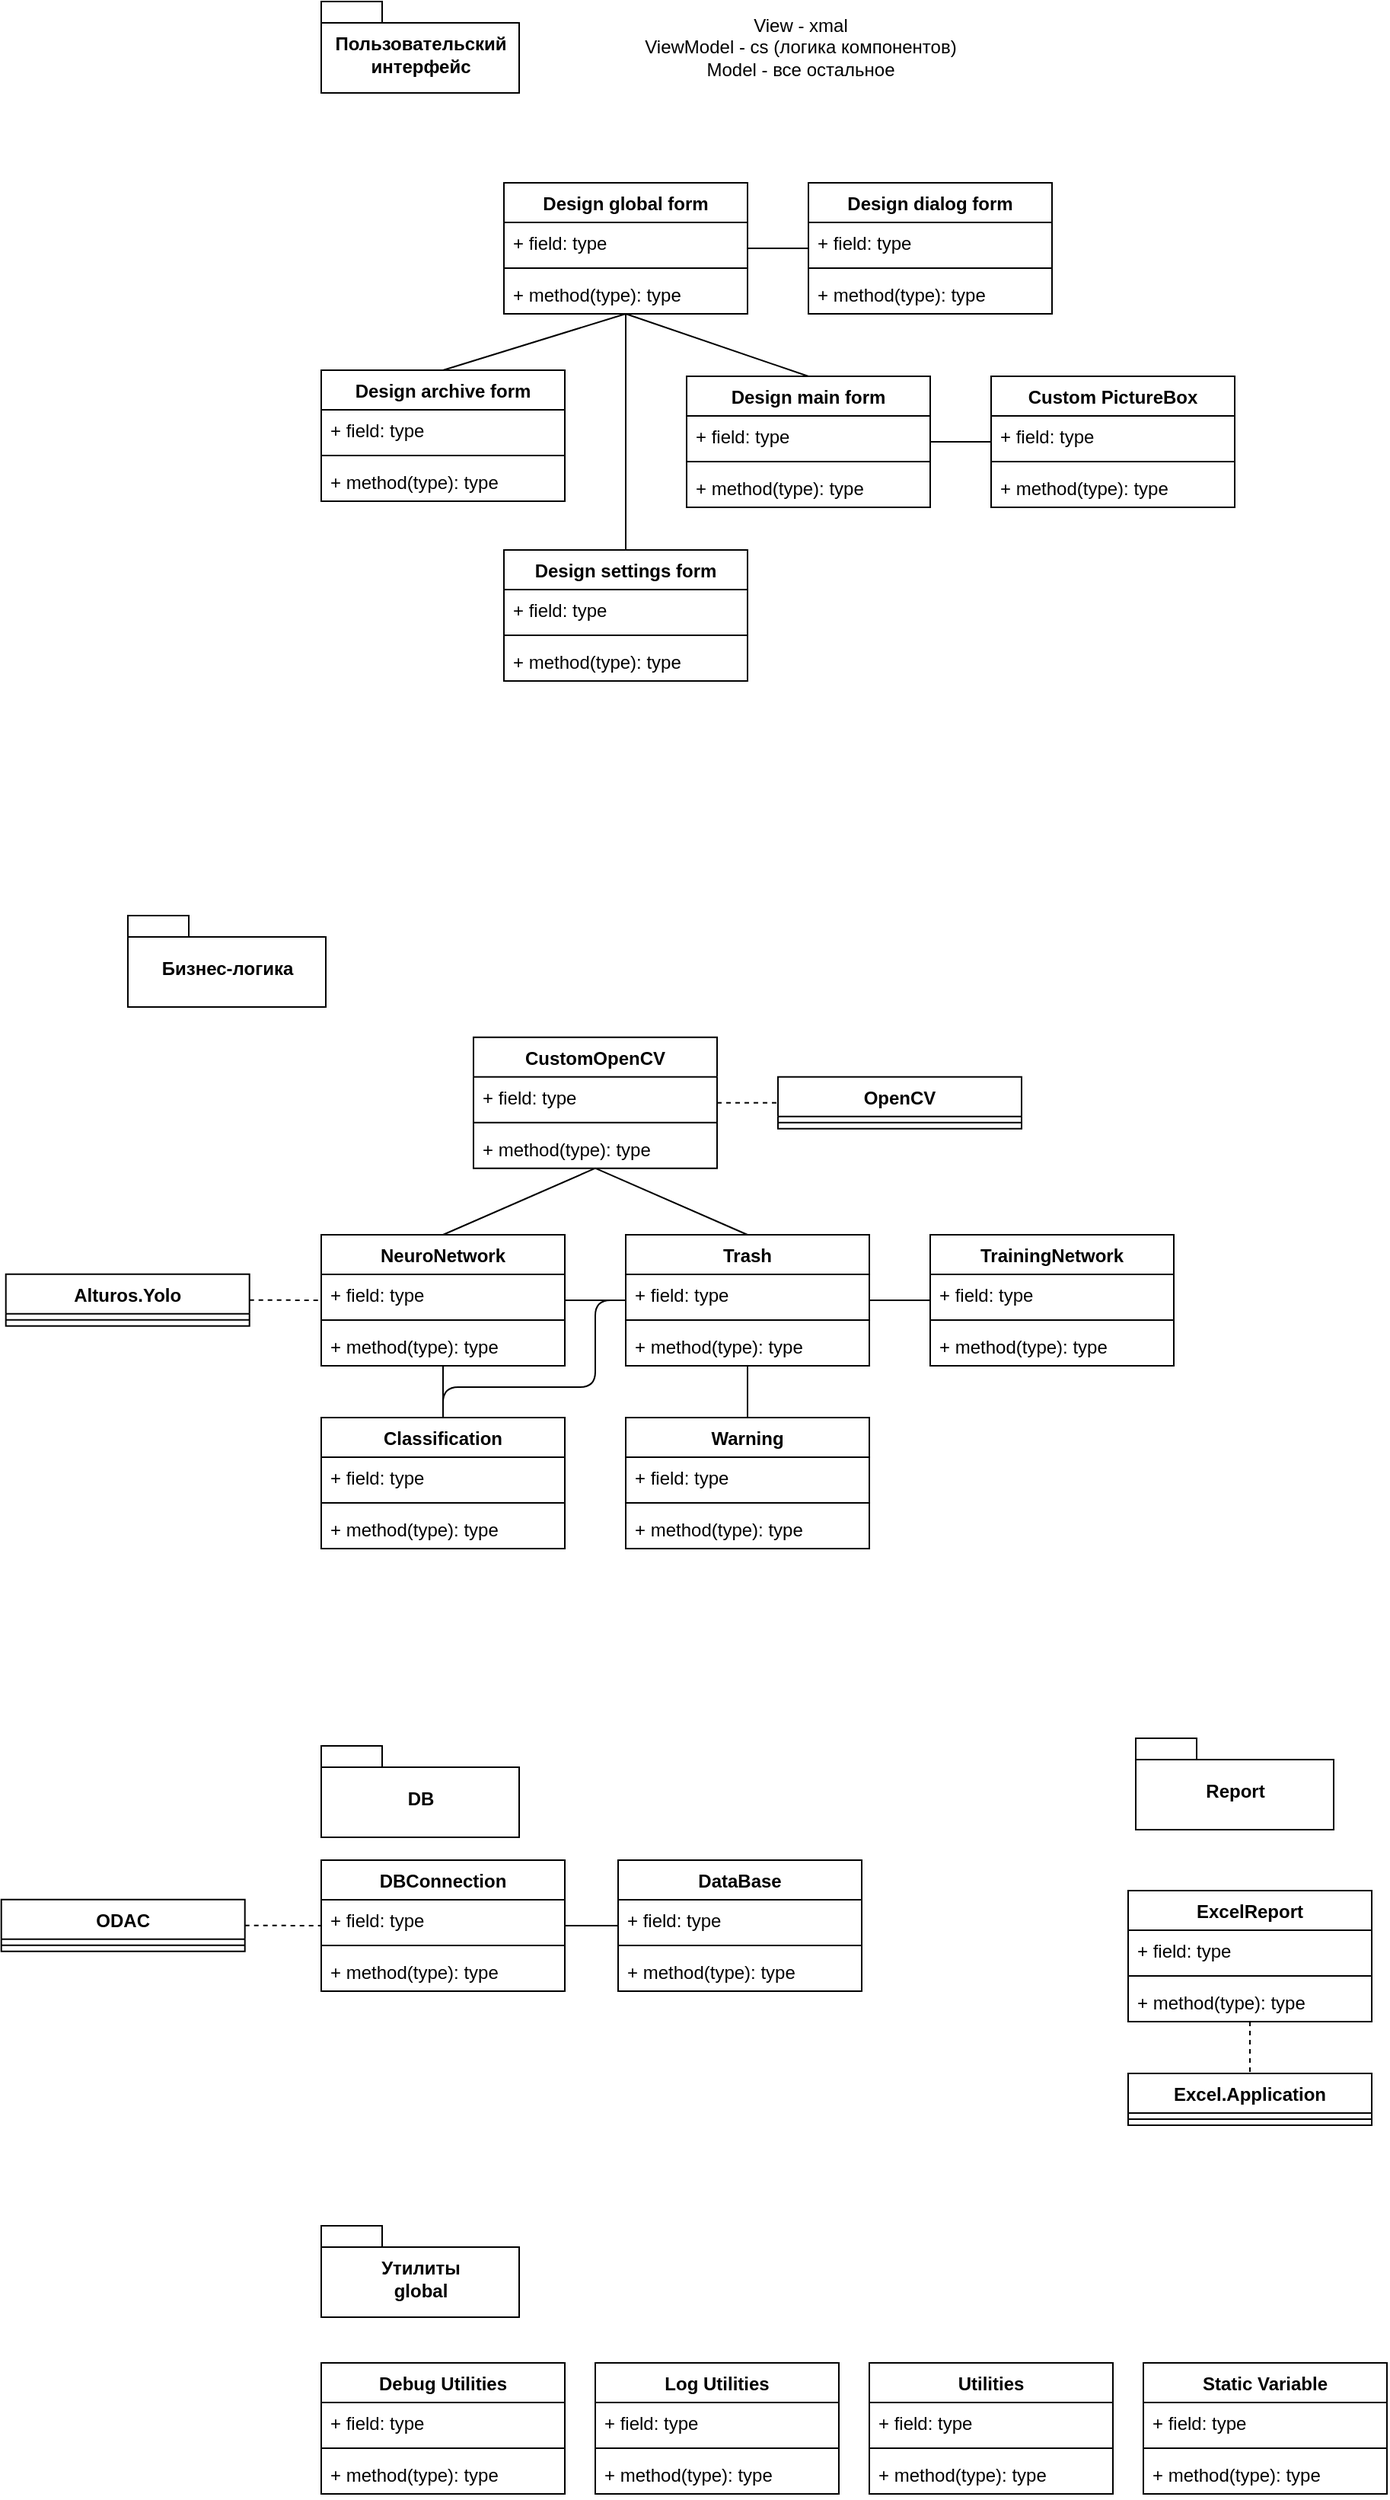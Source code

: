 <mxfile version="12.1.3" type="github" pages="1">
  <diagram id="XDiO8jFFn4SJrxEM6MWL" name="Page-1">
    <mxGraphModel dx="1851" dy="1703" grid="1" gridSize="10" guides="1" tooltips="1" connect="1" arrows="1" fold="1" page="1" pageScale="1" pageWidth="827" pageHeight="1169" math="0" shadow="0">
      <root>
        <mxCell id="0"/>
        <mxCell id="1" parent="0"/>
        <mxCell id="pUaezIKG5SH9zL5whbPJ-2" value="Design global form" style="swimlane;fontStyle=1;align=center;verticalAlign=top;childLayout=stackLayout;horizontal=1;startSize=26;horizontalStack=0;resizeParent=1;resizeParentMax=0;resizeLast=0;collapsible=1;marginBottom=0;" parent="1" vertex="1">
          <mxGeometry x="160" y="79" width="160" height="86" as="geometry"/>
        </mxCell>
        <mxCell id="pUaezIKG5SH9zL5whbPJ-3" value="+ field: type" style="text;strokeColor=none;fillColor=none;align=left;verticalAlign=top;spacingLeft=4;spacingRight=4;overflow=hidden;rotatable=0;points=[[0,0.5],[1,0.5]];portConstraint=eastwest;" parent="pUaezIKG5SH9zL5whbPJ-2" vertex="1">
          <mxGeometry y="26" width="160" height="26" as="geometry"/>
        </mxCell>
        <mxCell id="pUaezIKG5SH9zL5whbPJ-4" value="" style="line;strokeWidth=1;fillColor=none;align=left;verticalAlign=middle;spacingTop=-1;spacingLeft=3;spacingRight=3;rotatable=0;labelPosition=right;points=[];portConstraint=eastwest;" parent="pUaezIKG5SH9zL5whbPJ-2" vertex="1">
          <mxGeometry y="52" width="160" height="8" as="geometry"/>
        </mxCell>
        <mxCell id="pUaezIKG5SH9zL5whbPJ-5" value="+ method(type): type" style="text;strokeColor=none;fillColor=none;align=left;verticalAlign=top;spacingLeft=4;spacingRight=4;overflow=hidden;rotatable=0;points=[[0,0.5],[1,0.5]];portConstraint=eastwest;" parent="pUaezIKG5SH9zL5whbPJ-2" vertex="1">
          <mxGeometry y="60" width="160" height="26" as="geometry"/>
        </mxCell>
        <mxCell id="pUaezIKG5SH9zL5whbPJ-6" value="Design main form" style="swimlane;fontStyle=1;align=center;verticalAlign=top;childLayout=stackLayout;horizontal=1;startSize=26;horizontalStack=0;resizeParent=1;resizeParentMax=0;resizeLast=0;collapsible=1;marginBottom=0;" parent="1" vertex="1">
          <mxGeometry x="280" y="206" width="160" height="86" as="geometry"/>
        </mxCell>
        <mxCell id="pUaezIKG5SH9zL5whbPJ-7" value="+ field: type" style="text;strokeColor=none;fillColor=none;align=left;verticalAlign=top;spacingLeft=4;spacingRight=4;overflow=hidden;rotatable=0;points=[[0,0.5],[1,0.5]];portConstraint=eastwest;" parent="pUaezIKG5SH9zL5whbPJ-6" vertex="1">
          <mxGeometry y="26" width="160" height="26" as="geometry"/>
        </mxCell>
        <mxCell id="pUaezIKG5SH9zL5whbPJ-8" value="" style="line;strokeWidth=1;fillColor=none;align=left;verticalAlign=middle;spacingTop=-1;spacingLeft=3;spacingRight=3;rotatable=0;labelPosition=right;points=[];portConstraint=eastwest;" parent="pUaezIKG5SH9zL5whbPJ-6" vertex="1">
          <mxGeometry y="52" width="160" height="8" as="geometry"/>
        </mxCell>
        <mxCell id="pUaezIKG5SH9zL5whbPJ-9" value="+ method(type): type" style="text;strokeColor=none;fillColor=none;align=left;verticalAlign=top;spacingLeft=4;spacingRight=4;overflow=hidden;rotatable=0;points=[[0,0.5],[1,0.5]];portConstraint=eastwest;" parent="pUaezIKG5SH9zL5whbPJ-6" vertex="1">
          <mxGeometry y="60" width="160" height="26" as="geometry"/>
        </mxCell>
        <mxCell id="pUaezIKG5SH9zL5whbPJ-10" value="Design archive form" style="swimlane;fontStyle=1;align=center;verticalAlign=top;childLayout=stackLayout;horizontal=1;startSize=26;horizontalStack=0;resizeParent=1;resizeParentMax=0;resizeLast=0;collapsible=1;marginBottom=0;" parent="1" vertex="1">
          <mxGeometry x="40" y="202" width="160" height="86" as="geometry"/>
        </mxCell>
        <mxCell id="pUaezIKG5SH9zL5whbPJ-11" value="+ field: type" style="text;strokeColor=none;fillColor=none;align=left;verticalAlign=top;spacingLeft=4;spacingRight=4;overflow=hidden;rotatable=0;points=[[0,0.5],[1,0.5]];portConstraint=eastwest;" parent="pUaezIKG5SH9zL5whbPJ-10" vertex="1">
          <mxGeometry y="26" width="160" height="26" as="geometry"/>
        </mxCell>
        <mxCell id="pUaezIKG5SH9zL5whbPJ-12" value="" style="line;strokeWidth=1;fillColor=none;align=left;verticalAlign=middle;spacingTop=-1;spacingLeft=3;spacingRight=3;rotatable=0;labelPosition=right;points=[];portConstraint=eastwest;" parent="pUaezIKG5SH9zL5whbPJ-10" vertex="1">
          <mxGeometry y="52" width="160" height="8" as="geometry"/>
        </mxCell>
        <mxCell id="pUaezIKG5SH9zL5whbPJ-13" value="+ method(type): type" style="text;strokeColor=none;fillColor=none;align=left;verticalAlign=top;spacingLeft=4;spacingRight=4;overflow=hidden;rotatable=0;points=[[0,0.5],[1,0.5]];portConstraint=eastwest;" parent="pUaezIKG5SH9zL5whbPJ-10" vertex="1">
          <mxGeometry y="60" width="160" height="26" as="geometry"/>
        </mxCell>
        <mxCell id="pUaezIKG5SH9zL5whbPJ-18" value="Custom PictureBox" style="swimlane;fontStyle=1;align=center;verticalAlign=top;childLayout=stackLayout;horizontal=1;startSize=26;horizontalStack=0;resizeParent=1;resizeParentMax=0;resizeLast=0;collapsible=1;marginBottom=0;" parent="1" vertex="1">
          <mxGeometry x="480" y="206" width="160" height="86" as="geometry"/>
        </mxCell>
        <mxCell id="pUaezIKG5SH9zL5whbPJ-19" value="+ field: type" style="text;strokeColor=none;fillColor=none;align=left;verticalAlign=top;spacingLeft=4;spacingRight=4;overflow=hidden;rotatable=0;points=[[0,0.5],[1,0.5]];portConstraint=eastwest;" parent="pUaezIKG5SH9zL5whbPJ-18" vertex="1">
          <mxGeometry y="26" width="160" height="26" as="geometry"/>
        </mxCell>
        <mxCell id="pUaezIKG5SH9zL5whbPJ-20" value="" style="line;strokeWidth=1;fillColor=none;align=left;verticalAlign=middle;spacingTop=-1;spacingLeft=3;spacingRight=3;rotatable=0;labelPosition=right;points=[];portConstraint=eastwest;" parent="pUaezIKG5SH9zL5whbPJ-18" vertex="1">
          <mxGeometry y="52" width="160" height="8" as="geometry"/>
        </mxCell>
        <mxCell id="pUaezIKG5SH9zL5whbPJ-21" value="+ method(type): type" style="text;strokeColor=none;fillColor=none;align=left;verticalAlign=top;spacingLeft=4;spacingRight=4;overflow=hidden;rotatable=0;points=[[0,0.5],[1,0.5]];portConstraint=eastwest;" parent="pUaezIKG5SH9zL5whbPJ-18" vertex="1">
          <mxGeometry y="60" width="160" height="26" as="geometry"/>
        </mxCell>
        <mxCell id="pUaezIKG5SH9zL5whbPJ-22" value="" style="endArrow=none;html=1;exitX=0.5;exitY=0;exitDx=0;exitDy=0;entryX=0.5;entryY=1;entryDx=0;entryDy=0;" parent="1" source="pUaezIKG5SH9zL5whbPJ-10" target="pUaezIKG5SH9zL5whbPJ-2" edge="1">
          <mxGeometry width="50" height="50" relative="1" as="geometry">
            <mxPoint x="120" y="206" as="sourcePoint"/>
            <mxPoint x="220" y="113" as="targetPoint"/>
          </mxGeometry>
        </mxCell>
        <mxCell id="pUaezIKG5SH9zL5whbPJ-23" value="" style="endArrow=none;html=1;exitX=0.5;exitY=0;exitDx=0;exitDy=0;entryX=0.5;entryY=1;entryDx=0;entryDy=0;" parent="1" source="pUaezIKG5SH9zL5whbPJ-6" target="pUaezIKG5SH9zL5whbPJ-2" edge="1">
          <mxGeometry width="50" height="50" relative="1" as="geometry">
            <mxPoint x="160" y="239" as="sourcePoint"/>
            <mxPoint x="150" y="152" as="targetPoint"/>
          </mxGeometry>
        </mxCell>
        <mxCell id="pUaezIKG5SH9zL5whbPJ-28" value="" style="endArrow=none;html=1;entryX=0;entryY=0.5;entryDx=0;entryDy=0;exitX=1;exitY=0.5;exitDx=0;exitDy=0;" parent="1" source="pUaezIKG5SH9zL5whbPJ-6" target="pUaezIKG5SH9zL5whbPJ-18" edge="1">
          <mxGeometry width="50" height="50" relative="1" as="geometry">
            <mxPoint x="420" y="316" as="sourcePoint"/>
            <mxPoint x="440" y="266" as="targetPoint"/>
          </mxGeometry>
        </mxCell>
        <mxCell id="pUaezIKG5SH9zL5whbPJ-31" value="Пользовательский&lt;br&gt;интерфейс" style="shape=folder;fontStyle=1;spacingTop=10;tabWidth=40;tabHeight=14;tabPosition=left;html=1;" parent="1" vertex="1">
          <mxGeometry x="40" y="-40" width="130" height="60" as="geometry"/>
        </mxCell>
        <mxCell id="pUaezIKG5SH9zL5whbPJ-32" value="Бизнес-логика" style="shape=folder;fontStyle=1;spacingTop=10;tabWidth=40;tabHeight=14;tabPosition=left;html=1;" parent="1" vertex="1">
          <mxGeometry x="-87" y="560" width="130" height="60" as="geometry"/>
        </mxCell>
        <mxCell id="pUaezIKG5SH9zL5whbPJ-34" value="Утилиты&lt;br&gt;global" style="shape=folder;fontStyle=1;spacingTop=10;tabWidth=40;tabHeight=14;tabPosition=left;html=1;" parent="1" vertex="1">
          <mxGeometry x="40" y="1420" width="130" height="60" as="geometry"/>
        </mxCell>
        <mxCell id="pUaezIKG5SH9zL5whbPJ-35" value="CustomOpenCV" style="swimlane;fontStyle=1;align=center;verticalAlign=top;childLayout=stackLayout;horizontal=1;startSize=26;horizontalStack=0;resizeParent=1;resizeParentMax=0;resizeLast=0;collapsible=1;marginBottom=0;" parent="1" vertex="1">
          <mxGeometry x="140" y="639.845" width="160" height="86" as="geometry"/>
        </mxCell>
        <mxCell id="pUaezIKG5SH9zL5whbPJ-36" value="+ field: type" style="text;strokeColor=none;fillColor=none;align=left;verticalAlign=top;spacingLeft=4;spacingRight=4;overflow=hidden;rotatable=0;points=[[0,0.5],[1,0.5]];portConstraint=eastwest;" parent="pUaezIKG5SH9zL5whbPJ-35" vertex="1">
          <mxGeometry y="26" width="160" height="26" as="geometry"/>
        </mxCell>
        <mxCell id="pUaezIKG5SH9zL5whbPJ-37" value="" style="line;strokeWidth=1;fillColor=none;align=left;verticalAlign=middle;spacingTop=-1;spacingLeft=3;spacingRight=3;rotatable=0;labelPosition=right;points=[];portConstraint=eastwest;" parent="pUaezIKG5SH9zL5whbPJ-35" vertex="1">
          <mxGeometry y="52" width="160" height="8" as="geometry"/>
        </mxCell>
        <mxCell id="pUaezIKG5SH9zL5whbPJ-38" value="+ method(type): type" style="text;strokeColor=none;fillColor=none;align=left;verticalAlign=top;spacingLeft=4;spacingRight=4;overflow=hidden;rotatable=0;points=[[0,0.5],[1,0.5]];portConstraint=eastwest;" parent="pUaezIKG5SH9zL5whbPJ-35" vertex="1">
          <mxGeometry y="60" width="160" height="26" as="geometry"/>
        </mxCell>
        <mxCell id="pUaezIKG5SH9zL5whbPJ-39" value="NeuroNetwork" style="swimlane;fontStyle=1;align=center;verticalAlign=top;childLayout=stackLayout;horizontal=1;startSize=26;horizontalStack=0;resizeParent=1;resizeParentMax=0;resizeLast=0;collapsible=1;marginBottom=0;" parent="1" vertex="1">
          <mxGeometry x="40" y="769.5" width="160" height="86" as="geometry"/>
        </mxCell>
        <mxCell id="pUaezIKG5SH9zL5whbPJ-40" value="+ field: type" style="text;strokeColor=none;fillColor=none;align=left;verticalAlign=top;spacingLeft=4;spacingRight=4;overflow=hidden;rotatable=0;points=[[0,0.5],[1,0.5]];portConstraint=eastwest;" parent="pUaezIKG5SH9zL5whbPJ-39" vertex="1">
          <mxGeometry y="26" width="160" height="26" as="geometry"/>
        </mxCell>
        <mxCell id="pUaezIKG5SH9zL5whbPJ-41" value="" style="line;strokeWidth=1;fillColor=none;align=left;verticalAlign=middle;spacingTop=-1;spacingLeft=3;spacingRight=3;rotatable=0;labelPosition=right;points=[];portConstraint=eastwest;" parent="pUaezIKG5SH9zL5whbPJ-39" vertex="1">
          <mxGeometry y="52" width="160" height="8" as="geometry"/>
        </mxCell>
        <mxCell id="pUaezIKG5SH9zL5whbPJ-42" value="+ method(type): type" style="text;strokeColor=none;fillColor=none;align=left;verticalAlign=top;spacingLeft=4;spacingRight=4;overflow=hidden;rotatable=0;points=[[0,0.5],[1,0.5]];portConstraint=eastwest;" parent="pUaezIKG5SH9zL5whbPJ-39" vertex="1">
          <mxGeometry y="60" width="160" height="26" as="geometry"/>
        </mxCell>
        <mxCell id="pUaezIKG5SH9zL5whbPJ-43" value="Trash" style="swimlane;fontStyle=1;align=center;verticalAlign=top;childLayout=stackLayout;horizontal=1;startSize=26;horizontalStack=0;resizeParent=1;resizeParentMax=0;resizeLast=0;collapsible=1;marginBottom=0;" parent="1" vertex="1">
          <mxGeometry x="240" y="769.5" width="160" height="86" as="geometry"/>
        </mxCell>
        <mxCell id="pUaezIKG5SH9zL5whbPJ-44" value="+ field: type" style="text;strokeColor=none;fillColor=none;align=left;verticalAlign=top;spacingLeft=4;spacingRight=4;overflow=hidden;rotatable=0;points=[[0,0.5],[1,0.5]];portConstraint=eastwest;" parent="pUaezIKG5SH9zL5whbPJ-43" vertex="1">
          <mxGeometry y="26" width="160" height="26" as="geometry"/>
        </mxCell>
        <mxCell id="pUaezIKG5SH9zL5whbPJ-45" value="" style="line;strokeWidth=1;fillColor=none;align=left;verticalAlign=middle;spacingTop=-1;spacingLeft=3;spacingRight=3;rotatable=0;labelPosition=right;points=[];portConstraint=eastwest;" parent="pUaezIKG5SH9zL5whbPJ-43" vertex="1">
          <mxGeometry y="52" width="160" height="8" as="geometry"/>
        </mxCell>
        <mxCell id="pUaezIKG5SH9zL5whbPJ-46" value="+ method(type): type" style="text;strokeColor=none;fillColor=none;align=left;verticalAlign=top;spacingLeft=4;spacingRight=4;overflow=hidden;rotatable=0;points=[[0,0.5],[1,0.5]];portConstraint=eastwest;" parent="pUaezIKG5SH9zL5whbPJ-43" vertex="1">
          <mxGeometry y="60" width="160" height="26" as="geometry"/>
        </mxCell>
        <mxCell id="pUaezIKG5SH9zL5whbPJ-47" value="" style="endArrow=none;html=1;exitX=0.5;exitY=1;exitDx=0;exitDy=0;entryX=0.5;entryY=0;entryDx=0;entryDy=0;" parent="1" source="pUaezIKG5SH9zL5whbPJ-35" target="pUaezIKG5SH9zL5whbPJ-39" edge="1">
          <mxGeometry width="50" height="50" relative="1" as="geometry">
            <mxPoint x="-80" y="859.5" as="sourcePoint"/>
            <mxPoint x="30" y="919.5" as="targetPoint"/>
          </mxGeometry>
        </mxCell>
        <mxCell id="pUaezIKG5SH9zL5whbPJ-48" value="" style="endArrow=none;html=1;exitX=1;exitY=0.5;exitDx=0;exitDy=0;entryX=0;entryY=0.5;entryDx=0;entryDy=0;" parent="1" source="pUaezIKG5SH9zL5whbPJ-39" target="pUaezIKG5SH9zL5whbPJ-43" edge="1">
          <mxGeometry width="50" height="50" relative="1" as="geometry">
            <mxPoint x="10" y="809.5" as="sourcePoint"/>
            <mxPoint x="50" y="809.5" as="targetPoint"/>
          </mxGeometry>
        </mxCell>
        <mxCell id="pUaezIKG5SH9zL5whbPJ-49" value="Debug Utilities" style="swimlane;fontStyle=1;align=center;verticalAlign=top;childLayout=stackLayout;horizontal=1;startSize=26;horizontalStack=0;resizeParent=1;resizeParentMax=0;resizeLast=0;collapsible=1;marginBottom=0;" parent="1" vertex="1">
          <mxGeometry x="40" y="1510" width="160" height="86" as="geometry"/>
        </mxCell>
        <mxCell id="pUaezIKG5SH9zL5whbPJ-50" value="+ field: type" style="text;strokeColor=none;fillColor=none;align=left;verticalAlign=top;spacingLeft=4;spacingRight=4;overflow=hidden;rotatable=0;points=[[0,0.5],[1,0.5]];portConstraint=eastwest;" parent="pUaezIKG5SH9zL5whbPJ-49" vertex="1">
          <mxGeometry y="26" width="160" height="26" as="geometry"/>
        </mxCell>
        <mxCell id="pUaezIKG5SH9zL5whbPJ-51" value="" style="line;strokeWidth=1;fillColor=none;align=left;verticalAlign=middle;spacingTop=-1;spacingLeft=3;spacingRight=3;rotatable=0;labelPosition=right;points=[];portConstraint=eastwest;" parent="pUaezIKG5SH9zL5whbPJ-49" vertex="1">
          <mxGeometry y="52" width="160" height="8" as="geometry"/>
        </mxCell>
        <mxCell id="pUaezIKG5SH9zL5whbPJ-52" value="+ method(type): type" style="text;strokeColor=none;fillColor=none;align=left;verticalAlign=top;spacingLeft=4;spacingRight=4;overflow=hidden;rotatable=0;points=[[0,0.5],[1,0.5]];portConstraint=eastwest;" parent="pUaezIKG5SH9zL5whbPJ-49" vertex="1">
          <mxGeometry y="60" width="160" height="26" as="geometry"/>
        </mxCell>
        <mxCell id="pUaezIKG5SH9zL5whbPJ-53" value="Log Utilities" style="swimlane;fontStyle=1;align=center;verticalAlign=top;childLayout=stackLayout;horizontal=1;startSize=26;horizontalStack=0;resizeParent=1;resizeParentMax=0;resizeLast=0;collapsible=1;marginBottom=0;" parent="1" vertex="1">
          <mxGeometry x="220" y="1510" width="160" height="86" as="geometry"/>
        </mxCell>
        <mxCell id="pUaezIKG5SH9zL5whbPJ-54" value="+ field: type" style="text;strokeColor=none;fillColor=none;align=left;verticalAlign=top;spacingLeft=4;spacingRight=4;overflow=hidden;rotatable=0;points=[[0,0.5],[1,0.5]];portConstraint=eastwest;" parent="pUaezIKG5SH9zL5whbPJ-53" vertex="1">
          <mxGeometry y="26" width="160" height="26" as="geometry"/>
        </mxCell>
        <mxCell id="pUaezIKG5SH9zL5whbPJ-55" value="" style="line;strokeWidth=1;fillColor=none;align=left;verticalAlign=middle;spacingTop=-1;spacingLeft=3;spacingRight=3;rotatable=0;labelPosition=right;points=[];portConstraint=eastwest;" parent="pUaezIKG5SH9zL5whbPJ-53" vertex="1">
          <mxGeometry y="52" width="160" height="8" as="geometry"/>
        </mxCell>
        <mxCell id="pUaezIKG5SH9zL5whbPJ-56" value="+ method(type): type" style="text;strokeColor=none;fillColor=none;align=left;verticalAlign=top;spacingLeft=4;spacingRight=4;overflow=hidden;rotatable=0;points=[[0,0.5],[1,0.5]];portConstraint=eastwest;" parent="pUaezIKG5SH9zL5whbPJ-53" vertex="1">
          <mxGeometry y="60" width="160" height="26" as="geometry"/>
        </mxCell>
        <mxCell id="pUaezIKG5SH9zL5whbPJ-57" value="Utilities" style="swimlane;fontStyle=1;align=center;verticalAlign=top;childLayout=stackLayout;horizontal=1;startSize=26;horizontalStack=0;resizeParent=1;resizeParentMax=0;resizeLast=0;collapsible=1;marginBottom=0;" parent="1" vertex="1">
          <mxGeometry x="400" y="1510" width="160" height="86" as="geometry"/>
        </mxCell>
        <mxCell id="pUaezIKG5SH9zL5whbPJ-58" value="+ field: type" style="text;strokeColor=none;fillColor=none;align=left;verticalAlign=top;spacingLeft=4;spacingRight=4;overflow=hidden;rotatable=0;points=[[0,0.5],[1,0.5]];portConstraint=eastwest;" parent="pUaezIKG5SH9zL5whbPJ-57" vertex="1">
          <mxGeometry y="26" width="160" height="26" as="geometry"/>
        </mxCell>
        <mxCell id="pUaezIKG5SH9zL5whbPJ-59" value="" style="line;strokeWidth=1;fillColor=none;align=left;verticalAlign=middle;spacingTop=-1;spacingLeft=3;spacingRight=3;rotatable=0;labelPosition=right;points=[];portConstraint=eastwest;" parent="pUaezIKG5SH9zL5whbPJ-57" vertex="1">
          <mxGeometry y="52" width="160" height="8" as="geometry"/>
        </mxCell>
        <mxCell id="pUaezIKG5SH9zL5whbPJ-60" value="+ method(type): type" style="text;strokeColor=none;fillColor=none;align=left;verticalAlign=top;spacingLeft=4;spacingRight=4;overflow=hidden;rotatable=0;points=[[0,0.5],[1,0.5]];portConstraint=eastwest;" parent="pUaezIKG5SH9zL5whbPJ-57" vertex="1">
          <mxGeometry y="60" width="160" height="26" as="geometry"/>
        </mxCell>
        <mxCell id="pUaezIKG5SH9zL5whbPJ-61" value="Static Variable" style="swimlane;fontStyle=1;align=center;verticalAlign=top;childLayout=stackLayout;horizontal=1;startSize=26;horizontalStack=0;resizeParent=1;resizeParentMax=0;resizeLast=0;collapsible=1;marginBottom=0;" parent="1" vertex="1">
          <mxGeometry x="580" y="1510" width="160" height="86" as="geometry"/>
        </mxCell>
        <mxCell id="pUaezIKG5SH9zL5whbPJ-62" value="+ field: type" style="text;strokeColor=none;fillColor=none;align=left;verticalAlign=top;spacingLeft=4;spacingRight=4;overflow=hidden;rotatable=0;points=[[0,0.5],[1,0.5]];portConstraint=eastwest;" parent="pUaezIKG5SH9zL5whbPJ-61" vertex="1">
          <mxGeometry y="26" width="160" height="26" as="geometry"/>
        </mxCell>
        <mxCell id="pUaezIKG5SH9zL5whbPJ-63" value="" style="line;strokeWidth=1;fillColor=none;align=left;verticalAlign=middle;spacingTop=-1;spacingLeft=3;spacingRight=3;rotatable=0;labelPosition=right;points=[];portConstraint=eastwest;" parent="pUaezIKG5SH9zL5whbPJ-61" vertex="1">
          <mxGeometry y="52" width="160" height="8" as="geometry"/>
        </mxCell>
        <mxCell id="pUaezIKG5SH9zL5whbPJ-64" value="+ method(type): type" style="text;strokeColor=none;fillColor=none;align=left;verticalAlign=top;spacingLeft=4;spacingRight=4;overflow=hidden;rotatable=0;points=[[0,0.5],[1,0.5]];portConstraint=eastwest;" parent="pUaezIKG5SH9zL5whbPJ-61" vertex="1">
          <mxGeometry y="60" width="160" height="26" as="geometry"/>
        </mxCell>
        <mxCell id="pUaezIKG5SH9zL5whbPJ-65" value="DBConnection" style="swimlane;fontStyle=1;align=center;verticalAlign=top;childLayout=stackLayout;horizontal=1;startSize=26;horizontalStack=0;resizeParent=1;resizeParentMax=0;resizeLast=0;collapsible=1;marginBottom=0;" parent="1" vertex="1">
          <mxGeometry x="40" y="1180" width="160" height="86" as="geometry"/>
        </mxCell>
        <mxCell id="pUaezIKG5SH9zL5whbPJ-66" value="+ field: type" style="text;strokeColor=none;fillColor=none;align=left;verticalAlign=top;spacingLeft=4;spacingRight=4;overflow=hidden;rotatable=0;points=[[0,0.5],[1,0.5]];portConstraint=eastwest;" parent="pUaezIKG5SH9zL5whbPJ-65" vertex="1">
          <mxGeometry y="26" width="160" height="26" as="geometry"/>
        </mxCell>
        <mxCell id="pUaezIKG5SH9zL5whbPJ-67" value="" style="line;strokeWidth=1;fillColor=none;align=left;verticalAlign=middle;spacingTop=-1;spacingLeft=3;spacingRight=3;rotatable=0;labelPosition=right;points=[];portConstraint=eastwest;" parent="pUaezIKG5SH9zL5whbPJ-65" vertex="1">
          <mxGeometry y="52" width="160" height="8" as="geometry"/>
        </mxCell>
        <mxCell id="pUaezIKG5SH9zL5whbPJ-68" value="+ method(type): type" style="text;strokeColor=none;fillColor=none;align=left;verticalAlign=top;spacingLeft=4;spacingRight=4;overflow=hidden;rotatable=0;points=[[0,0.5],[1,0.5]];portConstraint=eastwest;" parent="pUaezIKG5SH9zL5whbPJ-65" vertex="1">
          <mxGeometry y="60" width="160" height="26" as="geometry"/>
        </mxCell>
        <mxCell id="pUaezIKG5SH9zL5whbPJ-69" value="DataBase" style="swimlane;fontStyle=1;align=center;verticalAlign=top;childLayout=stackLayout;horizontal=1;startSize=26;horizontalStack=0;resizeParent=1;resizeParentMax=0;resizeLast=0;collapsible=1;marginBottom=0;" parent="1" vertex="1">
          <mxGeometry x="235" y="1180" width="160" height="86" as="geometry"/>
        </mxCell>
        <mxCell id="pUaezIKG5SH9zL5whbPJ-70" value="+ field: type" style="text;strokeColor=none;fillColor=none;align=left;verticalAlign=top;spacingLeft=4;spacingRight=4;overflow=hidden;rotatable=0;points=[[0,0.5],[1,0.5]];portConstraint=eastwest;" parent="pUaezIKG5SH9zL5whbPJ-69" vertex="1">
          <mxGeometry y="26" width="160" height="26" as="geometry"/>
        </mxCell>
        <mxCell id="pUaezIKG5SH9zL5whbPJ-71" value="" style="line;strokeWidth=1;fillColor=none;align=left;verticalAlign=middle;spacingTop=-1;spacingLeft=3;spacingRight=3;rotatable=0;labelPosition=right;points=[];portConstraint=eastwest;" parent="pUaezIKG5SH9zL5whbPJ-69" vertex="1">
          <mxGeometry y="52" width="160" height="8" as="geometry"/>
        </mxCell>
        <mxCell id="pUaezIKG5SH9zL5whbPJ-72" value="+ method(type): type" style="text;strokeColor=none;fillColor=none;align=left;verticalAlign=top;spacingLeft=4;spacingRight=4;overflow=hidden;rotatable=0;points=[[0,0.5],[1,0.5]];portConstraint=eastwest;" parent="pUaezIKG5SH9zL5whbPJ-69" vertex="1">
          <mxGeometry y="60" width="160" height="26" as="geometry"/>
        </mxCell>
        <mxCell id="pUaezIKG5SH9zL5whbPJ-77" value="" style="endArrow=none;html=1;entryX=0;entryY=0.5;entryDx=0;entryDy=0;exitX=1;exitY=0.5;exitDx=0;exitDy=0;" parent="1" source="pUaezIKG5SH9zL5whbPJ-65" target="pUaezIKG5SH9zL5whbPJ-69" edge="1">
          <mxGeometry width="50" height="50" relative="1" as="geometry">
            <mxPoint x="230" y="1170" as="sourcePoint"/>
            <mxPoint x="250" y="1003" as="targetPoint"/>
          </mxGeometry>
        </mxCell>
        <mxCell id="xTw-XbB59XVLvjDgNL5M-1" value="Design settings form" style="swimlane;fontStyle=1;align=center;verticalAlign=top;childLayout=stackLayout;horizontal=1;startSize=26;horizontalStack=0;resizeParent=1;resizeParentMax=0;resizeLast=0;collapsible=1;marginBottom=0;" parent="1" vertex="1">
          <mxGeometry x="160" y="320" width="160" height="86" as="geometry"/>
        </mxCell>
        <mxCell id="xTw-XbB59XVLvjDgNL5M-2" value="+ field: type" style="text;strokeColor=none;fillColor=none;align=left;verticalAlign=top;spacingLeft=4;spacingRight=4;overflow=hidden;rotatable=0;points=[[0,0.5],[1,0.5]];portConstraint=eastwest;" parent="xTw-XbB59XVLvjDgNL5M-1" vertex="1">
          <mxGeometry y="26" width="160" height="26" as="geometry"/>
        </mxCell>
        <mxCell id="xTw-XbB59XVLvjDgNL5M-3" value="" style="line;strokeWidth=1;fillColor=none;align=left;verticalAlign=middle;spacingTop=-1;spacingLeft=3;spacingRight=3;rotatable=0;labelPosition=right;points=[];portConstraint=eastwest;" parent="xTw-XbB59XVLvjDgNL5M-1" vertex="1">
          <mxGeometry y="52" width="160" height="8" as="geometry"/>
        </mxCell>
        <mxCell id="xTw-XbB59XVLvjDgNL5M-4" value="+ method(type): type" style="text;strokeColor=none;fillColor=none;align=left;verticalAlign=top;spacingLeft=4;spacingRight=4;overflow=hidden;rotatable=0;points=[[0,0.5],[1,0.5]];portConstraint=eastwest;" parent="xTw-XbB59XVLvjDgNL5M-1" vertex="1">
          <mxGeometry y="60" width="160" height="26" as="geometry"/>
        </mxCell>
        <mxCell id="xTw-XbB59XVLvjDgNL5M-5" value="" style="endArrow=none;html=1;exitX=0.5;exitY=0;exitDx=0;exitDy=0;entryX=0.5;entryY=1;entryDx=0;entryDy=0;" parent="1" source="xTw-XbB59XVLvjDgNL5M-1" target="pUaezIKG5SH9zL5whbPJ-2" edge="1">
          <mxGeometry width="50" height="50" relative="1" as="geometry">
            <mxPoint x="130" y="212" as="sourcePoint"/>
            <mxPoint x="250" y="139" as="targetPoint"/>
          </mxGeometry>
        </mxCell>
        <mxCell id="xTw-XbB59XVLvjDgNL5M-6" value="TrainingNetwork" style="swimlane;fontStyle=1;align=center;verticalAlign=top;childLayout=stackLayout;horizontal=1;startSize=26;horizontalStack=0;resizeParent=1;resizeParentMax=0;resizeLast=0;collapsible=1;marginBottom=0;" parent="1" vertex="1">
          <mxGeometry x="440" y="769.5" width="160" height="86" as="geometry"/>
        </mxCell>
        <mxCell id="xTw-XbB59XVLvjDgNL5M-7" value="+ field: type" style="text;strokeColor=none;fillColor=none;align=left;verticalAlign=top;spacingLeft=4;spacingRight=4;overflow=hidden;rotatable=0;points=[[0,0.5],[1,0.5]];portConstraint=eastwest;" parent="xTw-XbB59XVLvjDgNL5M-6" vertex="1">
          <mxGeometry y="26" width="160" height="26" as="geometry"/>
        </mxCell>
        <mxCell id="xTw-XbB59XVLvjDgNL5M-8" value="" style="line;strokeWidth=1;fillColor=none;align=left;verticalAlign=middle;spacingTop=-1;spacingLeft=3;spacingRight=3;rotatable=0;labelPosition=right;points=[];portConstraint=eastwest;" parent="xTw-XbB59XVLvjDgNL5M-6" vertex="1">
          <mxGeometry y="52" width="160" height="8" as="geometry"/>
        </mxCell>
        <mxCell id="xTw-XbB59XVLvjDgNL5M-9" value="+ method(type): type" style="text;strokeColor=none;fillColor=none;align=left;verticalAlign=top;spacingLeft=4;spacingRight=4;overflow=hidden;rotatable=0;points=[[0,0.5],[1,0.5]];portConstraint=eastwest;" parent="xTw-XbB59XVLvjDgNL5M-6" vertex="1">
          <mxGeometry y="60" width="160" height="26" as="geometry"/>
        </mxCell>
        <mxCell id="xTw-XbB59XVLvjDgNL5M-11" value="" style="endArrow=none;html=1;entryX=1;entryY=0.5;entryDx=0;entryDy=0;exitX=0;exitY=0.5;exitDx=0;exitDy=0;" parent="1" source="xTw-XbB59XVLvjDgNL5M-6" target="pUaezIKG5SH9zL5whbPJ-43" edge="1">
          <mxGeometry width="50" height="50" relative="1" as="geometry">
            <mxPoint x="430" y="789.5" as="sourcePoint"/>
            <mxPoint x="440" y="869.5" as="targetPoint"/>
          </mxGeometry>
        </mxCell>
        <mxCell id="xTw-XbB59XVLvjDgNL5M-12" value="Warning" style="swimlane;fontStyle=1;align=center;verticalAlign=top;childLayout=stackLayout;horizontal=1;startSize=26;horizontalStack=0;resizeParent=1;resizeParentMax=0;resizeLast=0;collapsible=1;marginBottom=0;" parent="1" vertex="1">
          <mxGeometry x="240" y="889.5" width="160" height="86" as="geometry"/>
        </mxCell>
        <mxCell id="xTw-XbB59XVLvjDgNL5M-13" value="+ field: type" style="text;strokeColor=none;fillColor=none;align=left;verticalAlign=top;spacingLeft=4;spacingRight=4;overflow=hidden;rotatable=0;points=[[0,0.5],[1,0.5]];portConstraint=eastwest;" parent="xTw-XbB59XVLvjDgNL5M-12" vertex="1">
          <mxGeometry y="26" width="160" height="26" as="geometry"/>
        </mxCell>
        <mxCell id="xTw-XbB59XVLvjDgNL5M-14" value="" style="line;strokeWidth=1;fillColor=none;align=left;verticalAlign=middle;spacingTop=-1;spacingLeft=3;spacingRight=3;rotatable=0;labelPosition=right;points=[];portConstraint=eastwest;" parent="xTw-XbB59XVLvjDgNL5M-12" vertex="1">
          <mxGeometry y="52" width="160" height="8" as="geometry"/>
        </mxCell>
        <mxCell id="xTw-XbB59XVLvjDgNL5M-15" value="+ method(type): type" style="text;strokeColor=none;fillColor=none;align=left;verticalAlign=top;spacingLeft=4;spacingRight=4;overflow=hidden;rotatable=0;points=[[0,0.5],[1,0.5]];portConstraint=eastwest;" parent="xTw-XbB59XVLvjDgNL5M-12" vertex="1">
          <mxGeometry y="60" width="160" height="26" as="geometry"/>
        </mxCell>
        <mxCell id="xTw-XbB59XVLvjDgNL5M-16" value="" style="endArrow=none;html=1;entryX=0.5;entryY=1;entryDx=0;entryDy=0;exitX=0.5;exitY=0;exitDx=0;exitDy=0;" parent="1" source="xTw-XbB59XVLvjDgNL5M-12" target="pUaezIKG5SH9zL5whbPJ-43" edge="1">
          <mxGeometry width="50" height="50" relative="1" as="geometry">
            <mxPoint x="110" y="939.5" as="sourcePoint"/>
            <mxPoint x="160" y="889.5" as="targetPoint"/>
          </mxGeometry>
        </mxCell>
        <mxCell id="xTw-XbB59XVLvjDgNL5M-17" value="Classification" style="swimlane;fontStyle=1;align=center;verticalAlign=top;childLayout=stackLayout;horizontal=1;startSize=26;horizontalStack=0;resizeParent=1;resizeParentMax=0;resizeLast=0;collapsible=1;marginBottom=0;" parent="1" vertex="1">
          <mxGeometry x="40" y="889.5" width="160" height="86" as="geometry"/>
        </mxCell>
        <mxCell id="xTw-XbB59XVLvjDgNL5M-18" value="+ field: type" style="text;strokeColor=none;fillColor=none;align=left;verticalAlign=top;spacingLeft=4;spacingRight=4;overflow=hidden;rotatable=0;points=[[0,0.5],[1,0.5]];portConstraint=eastwest;" parent="xTw-XbB59XVLvjDgNL5M-17" vertex="1">
          <mxGeometry y="26" width="160" height="26" as="geometry"/>
        </mxCell>
        <mxCell id="xTw-XbB59XVLvjDgNL5M-19" value="" style="line;strokeWidth=1;fillColor=none;align=left;verticalAlign=middle;spacingTop=-1;spacingLeft=3;spacingRight=3;rotatable=0;labelPosition=right;points=[];portConstraint=eastwest;" parent="xTw-XbB59XVLvjDgNL5M-17" vertex="1">
          <mxGeometry y="52" width="160" height="8" as="geometry"/>
        </mxCell>
        <mxCell id="xTw-XbB59XVLvjDgNL5M-20" value="+ method(type): type" style="text;strokeColor=none;fillColor=none;align=left;verticalAlign=top;spacingLeft=4;spacingRight=4;overflow=hidden;rotatable=0;points=[[0,0.5],[1,0.5]];portConstraint=eastwest;" parent="xTw-XbB59XVLvjDgNL5M-17" vertex="1">
          <mxGeometry y="60" width="160" height="26" as="geometry"/>
        </mxCell>
        <mxCell id="xTw-XbB59XVLvjDgNL5M-21" value="" style="endArrow=none;html=1;exitX=0.5;exitY=0;exitDx=0;exitDy=0;entryX=0.5;entryY=1;entryDx=0;entryDy=0;" parent="1" source="xTw-XbB59XVLvjDgNL5M-17" target="pUaezIKG5SH9zL5whbPJ-39" edge="1">
          <mxGeometry width="50" height="50" relative="1" as="geometry">
            <mxPoint x="122" y="869.5" as="sourcePoint"/>
            <mxPoint x="90" y="869.5" as="targetPoint"/>
          </mxGeometry>
        </mxCell>
        <mxCell id="xTw-XbB59XVLvjDgNL5M-22" value="Design dialog form" style="swimlane;fontStyle=1;align=center;verticalAlign=top;childLayout=stackLayout;horizontal=1;startSize=26;horizontalStack=0;resizeParent=1;resizeParentMax=0;resizeLast=0;collapsible=1;marginBottom=0;" parent="1" vertex="1">
          <mxGeometry x="360" y="79" width="160" height="86" as="geometry"/>
        </mxCell>
        <mxCell id="xTw-XbB59XVLvjDgNL5M-23" value="+ field: type" style="text;strokeColor=none;fillColor=none;align=left;verticalAlign=top;spacingLeft=4;spacingRight=4;overflow=hidden;rotatable=0;points=[[0,0.5],[1,0.5]];portConstraint=eastwest;" parent="xTw-XbB59XVLvjDgNL5M-22" vertex="1">
          <mxGeometry y="26" width="160" height="26" as="geometry"/>
        </mxCell>
        <mxCell id="xTw-XbB59XVLvjDgNL5M-24" value="" style="line;strokeWidth=1;fillColor=none;align=left;verticalAlign=middle;spacingTop=-1;spacingLeft=3;spacingRight=3;rotatable=0;labelPosition=right;points=[];portConstraint=eastwest;" parent="xTw-XbB59XVLvjDgNL5M-22" vertex="1">
          <mxGeometry y="52" width="160" height="8" as="geometry"/>
        </mxCell>
        <mxCell id="xTw-XbB59XVLvjDgNL5M-25" value="+ method(type): type" style="text;strokeColor=none;fillColor=none;align=left;verticalAlign=top;spacingLeft=4;spacingRight=4;overflow=hidden;rotatable=0;points=[[0,0.5],[1,0.5]];portConstraint=eastwest;" parent="xTw-XbB59XVLvjDgNL5M-22" vertex="1">
          <mxGeometry y="60" width="160" height="26" as="geometry"/>
        </mxCell>
        <mxCell id="xTw-XbB59XVLvjDgNL5M-26" value="" style="endArrow=none;html=1;exitX=0.5;exitY=0;exitDx=0;exitDy=0;entryX=0;entryY=0.5;entryDx=0;entryDy=0;" parent="1" source="xTw-XbB59XVLvjDgNL5M-17" target="pUaezIKG5SH9zL5whbPJ-43" edge="1">
          <mxGeometry width="50" height="50" relative="1" as="geometry">
            <mxPoint x="180" y="899.5" as="sourcePoint"/>
            <mxPoint x="230" y="819.5" as="targetPoint"/>
            <Array as="points">
              <mxPoint x="120" y="869.5"/>
              <mxPoint x="220" y="869.5"/>
              <mxPoint x="220" y="812.5"/>
            </Array>
          </mxGeometry>
        </mxCell>
        <mxCell id="xTw-XbB59XVLvjDgNL5M-27" value="" style="endArrow=none;html=1;exitX=0.5;exitY=0;exitDx=0;exitDy=0;entryX=0.5;entryY=1;entryDx=0;entryDy=0;" parent="1" source="pUaezIKG5SH9zL5whbPJ-43" target="pUaezIKG5SH9zL5whbPJ-35" edge="1">
          <mxGeometry width="50" height="50" relative="1" as="geometry">
            <mxPoint x="310" y="769.5" as="sourcePoint"/>
            <mxPoint x="180" y="672.5" as="targetPoint"/>
          </mxGeometry>
        </mxCell>
        <mxCell id="xTw-XbB59XVLvjDgNL5M-30" value="" style="endArrow=none;html=1;entryX=0;entryY=0.5;entryDx=0;entryDy=0;exitX=1;exitY=0.5;exitDx=0;exitDy=0;" parent="1" source="pUaezIKG5SH9zL5whbPJ-2" target="xTw-XbB59XVLvjDgNL5M-22" edge="1">
          <mxGeometry width="50" height="50" relative="1" as="geometry">
            <mxPoint x="350" y="190" as="sourcePoint"/>
            <mxPoint x="400" y="140" as="targetPoint"/>
          </mxGeometry>
        </mxCell>
        <mxCell id="xTw-XbB59XVLvjDgNL5M-41" value="OpenCV" style="swimlane;fontStyle=1;align=center;verticalAlign=top;childLayout=stackLayout;horizontal=1;startSize=26;horizontalStack=0;resizeParent=1;resizeParentMax=0;resizeLast=0;collapsible=1;marginBottom=0;" parent="1" vertex="1">
          <mxGeometry x="340" y="665.845" width="160" height="34" as="geometry"/>
        </mxCell>
        <mxCell id="xTw-XbB59XVLvjDgNL5M-43" value="" style="line;strokeWidth=1;fillColor=none;align=left;verticalAlign=middle;spacingTop=-1;spacingLeft=3;spacingRight=3;rotatable=0;labelPosition=right;points=[];portConstraint=eastwest;" parent="xTw-XbB59XVLvjDgNL5M-41" vertex="1">
          <mxGeometry y="26" width="160" height="8" as="geometry"/>
        </mxCell>
        <mxCell id="xTw-XbB59XVLvjDgNL5M-45" value="" style="endArrow=none;dashed=1;html=1;exitX=1;exitY=0.5;exitDx=0;exitDy=0;entryX=0;entryY=0.5;entryDx=0;entryDy=0;" parent="1" source="pUaezIKG5SH9zL5whbPJ-35" target="xTw-XbB59XVLvjDgNL5M-41" edge="1">
          <mxGeometry width="50" height="50" relative="1" as="geometry">
            <mxPoint x="250" y="640" as="sourcePoint"/>
            <mxPoint x="300" y="590" as="targetPoint"/>
          </mxGeometry>
        </mxCell>
        <mxCell id="xTw-XbB59XVLvjDgNL5M-46" value="Alturos.Yolo" style="swimlane;fontStyle=1;align=center;verticalAlign=top;childLayout=stackLayout;horizontal=1;startSize=26;horizontalStack=0;resizeParent=1;resizeParentMax=0;resizeLast=0;collapsible=1;marginBottom=0;" parent="1" vertex="1">
          <mxGeometry x="-167.143" y="795.345" width="160" height="34" as="geometry"/>
        </mxCell>
        <mxCell id="xTw-XbB59XVLvjDgNL5M-47" value="" style="line;strokeWidth=1;fillColor=none;align=left;verticalAlign=middle;spacingTop=-1;spacingLeft=3;spacingRight=3;rotatable=0;labelPosition=right;points=[];portConstraint=eastwest;" parent="xTw-XbB59XVLvjDgNL5M-46" vertex="1">
          <mxGeometry y="26" width="160" height="8" as="geometry"/>
        </mxCell>
        <mxCell id="xTw-XbB59XVLvjDgNL5M-48" value="" style="endArrow=none;dashed=1;html=1;entryX=0;entryY=0.5;entryDx=0;entryDy=0;exitX=1;exitY=0.5;exitDx=0;exitDy=0;" parent="1" source="xTw-XbB59XVLvjDgNL5M-46" target="pUaezIKG5SH9zL5whbPJ-39" edge="1">
          <mxGeometry width="50" height="50" relative="1" as="geometry">
            <mxPoint y="800" as="sourcePoint"/>
            <mxPoint x="30" y="790" as="targetPoint"/>
          </mxGeometry>
        </mxCell>
        <mxCell id="xTw-XbB59XVLvjDgNL5M-49" value="ExcelReport" style="swimlane;fontStyle=1;align=center;verticalAlign=top;childLayout=stackLayout;horizontal=1;startSize=26;horizontalStack=0;resizeParent=1;resizeParentMax=0;resizeLast=0;collapsible=1;marginBottom=0;" parent="1" vertex="1">
          <mxGeometry x="570" y="1200" width="160" height="86" as="geometry"/>
        </mxCell>
        <mxCell id="xTw-XbB59XVLvjDgNL5M-50" value="+ field: type" style="text;strokeColor=none;fillColor=none;align=left;verticalAlign=top;spacingLeft=4;spacingRight=4;overflow=hidden;rotatable=0;points=[[0,0.5],[1,0.5]];portConstraint=eastwest;" parent="xTw-XbB59XVLvjDgNL5M-49" vertex="1">
          <mxGeometry y="26" width="160" height="26" as="geometry"/>
        </mxCell>
        <mxCell id="xTw-XbB59XVLvjDgNL5M-51" value="" style="line;strokeWidth=1;fillColor=none;align=left;verticalAlign=middle;spacingTop=-1;spacingLeft=3;spacingRight=3;rotatable=0;labelPosition=right;points=[];portConstraint=eastwest;" parent="xTw-XbB59XVLvjDgNL5M-49" vertex="1">
          <mxGeometry y="52" width="160" height="8" as="geometry"/>
        </mxCell>
        <mxCell id="xTw-XbB59XVLvjDgNL5M-52" value="+ method(type): type" style="text;strokeColor=none;fillColor=none;align=left;verticalAlign=top;spacingLeft=4;spacingRight=4;overflow=hidden;rotatable=0;points=[[0,0.5],[1,0.5]];portConstraint=eastwest;" parent="xTw-XbB59XVLvjDgNL5M-49" vertex="1">
          <mxGeometry y="60" width="160" height="26" as="geometry"/>
        </mxCell>
        <mxCell id="xTw-XbB59XVLvjDgNL5M-53" value="" style="endArrow=none;dashed=1;html=1;entryX=0.5;entryY=0;entryDx=0;entryDy=0;exitX=0.5;exitY=1;exitDx=0;exitDy=0;" parent="1" source="xTw-XbB59XVLvjDgNL5M-49" target="xTw-XbB59XVLvjDgNL5M-54" edge="1">
          <mxGeometry width="50" height="50" relative="1" as="geometry">
            <mxPoint x="650" y="1260" as="sourcePoint"/>
            <mxPoint x="770" y="1100" as="targetPoint"/>
          </mxGeometry>
        </mxCell>
        <mxCell id="xTw-XbB59XVLvjDgNL5M-54" value="Excel.Application" style="swimlane;fontStyle=1;align=center;verticalAlign=top;childLayout=stackLayout;horizontal=1;startSize=26;horizontalStack=0;resizeParent=1;resizeParentMax=0;resizeLast=0;collapsible=1;marginBottom=0;" parent="1" vertex="1">
          <mxGeometry x="570" y="1320" width="160" height="34" as="geometry"/>
        </mxCell>
        <mxCell id="xTw-XbB59XVLvjDgNL5M-55" value="" style="line;strokeWidth=1;fillColor=none;align=left;verticalAlign=middle;spacingTop=-1;spacingLeft=3;spacingRight=3;rotatable=0;labelPosition=right;points=[];portConstraint=eastwest;" parent="xTw-XbB59XVLvjDgNL5M-54" vertex="1">
          <mxGeometry y="26" width="160" height="8" as="geometry"/>
        </mxCell>
        <mxCell id="xTw-XbB59XVLvjDgNL5M-56" value="DB" style="shape=folder;fontStyle=1;spacingTop=10;tabWidth=40;tabHeight=14;tabPosition=left;html=1;" parent="1" vertex="1">
          <mxGeometry x="40" y="1105" width="130" height="60" as="geometry"/>
        </mxCell>
        <mxCell id="xTw-XbB59XVLvjDgNL5M-57" value="Report" style="shape=folder;fontStyle=1;spacingTop=10;tabWidth=40;tabHeight=14;tabPosition=left;html=1;" parent="1" vertex="1">
          <mxGeometry x="575" y="1100" width="130" height="60" as="geometry"/>
        </mxCell>
        <mxCell id="itBrEMODq5GtjCh4sjAJ-1" value="ODAC" style="swimlane;fontStyle=1;align=center;verticalAlign=top;childLayout=stackLayout;horizontal=1;startSize=26;horizontalStack=0;resizeParent=1;resizeParentMax=0;resizeLast=0;collapsible=1;marginBottom=0;" vertex="1" parent="1">
          <mxGeometry x="-170.143" y="1205.845" width="160" height="34" as="geometry"/>
        </mxCell>
        <mxCell id="itBrEMODq5GtjCh4sjAJ-2" value="" style="line;strokeWidth=1;fillColor=none;align=left;verticalAlign=middle;spacingTop=-1;spacingLeft=3;spacingRight=3;rotatable=0;labelPosition=right;points=[];portConstraint=eastwest;" vertex="1" parent="itBrEMODq5GtjCh4sjAJ-1">
          <mxGeometry y="26" width="160" height="8" as="geometry"/>
        </mxCell>
        <mxCell id="itBrEMODq5GtjCh4sjAJ-3" value="" style="endArrow=none;dashed=1;html=1;exitX=1;exitY=0.5;exitDx=0;exitDy=0;entryX=0;entryY=0.5;entryDx=0;entryDy=0;" edge="1" parent="1" source="itBrEMODq5GtjCh4sjAJ-1" target="pUaezIKG5SH9zL5whbPJ-65">
          <mxGeometry width="50" height="50" relative="1" as="geometry">
            <mxPoint x="-80" y="1170" as="sourcePoint"/>
            <mxPoint x="30" y="1210" as="targetPoint"/>
          </mxGeometry>
        </mxCell>
        <mxCell id="itBrEMODq5GtjCh4sjAJ-4" value="View - xmal&lt;br&gt;ViewModel - cs (логика компонентов)&lt;br&gt;Model - все остальное" style="text;html=1;strokeColor=none;fillColor=none;align=center;verticalAlign=middle;whiteSpace=wrap;rounded=0;" vertex="1" parent="1">
          <mxGeometry x="250" y="-40" width="210" height="60" as="geometry"/>
        </mxCell>
      </root>
    </mxGraphModel>
  </diagram>
</mxfile>
